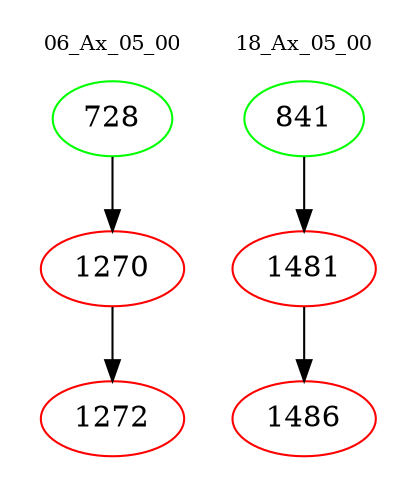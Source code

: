digraph{
subgraph cluster_0 {
color = white
label = "06_Ax_05_00";
fontsize=10;
T0_728 [label="728", color="green"]
T0_728 -> T0_1270 [color="black"]
T0_1270 [label="1270", color="red"]
T0_1270 -> T0_1272 [color="black"]
T0_1272 [label="1272", color="red"]
}
subgraph cluster_1 {
color = white
label = "18_Ax_05_00";
fontsize=10;
T1_841 [label="841", color="green"]
T1_841 -> T1_1481 [color="black"]
T1_1481 [label="1481", color="red"]
T1_1481 -> T1_1486 [color="black"]
T1_1486 [label="1486", color="red"]
}
}
